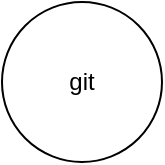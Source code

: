 <mxfile version="20.2.8" type="github"><diagram id="C62X79YcPQKUkbeTNFrt" name="Page-1"><mxGraphModel dx="460" dy="784" grid="1" gridSize="10" guides="1" tooltips="1" connect="1" arrows="1" fold="1" page="1" pageScale="1" pageWidth="850" pageHeight="1100" math="0" shadow="0"><root><mxCell id="0"/><mxCell id="1" parent="0"/><mxCell id="EYMcoBLTuXWOLThZHTF7-1" value="git&lt;br&gt;" style="ellipse;whiteSpace=wrap;html=1;aspect=fixed;" vertex="1" parent="1"><mxGeometry x="140" y="140" width="80" height="80" as="geometry"/></mxCell></root></mxGraphModel></diagram></mxfile>